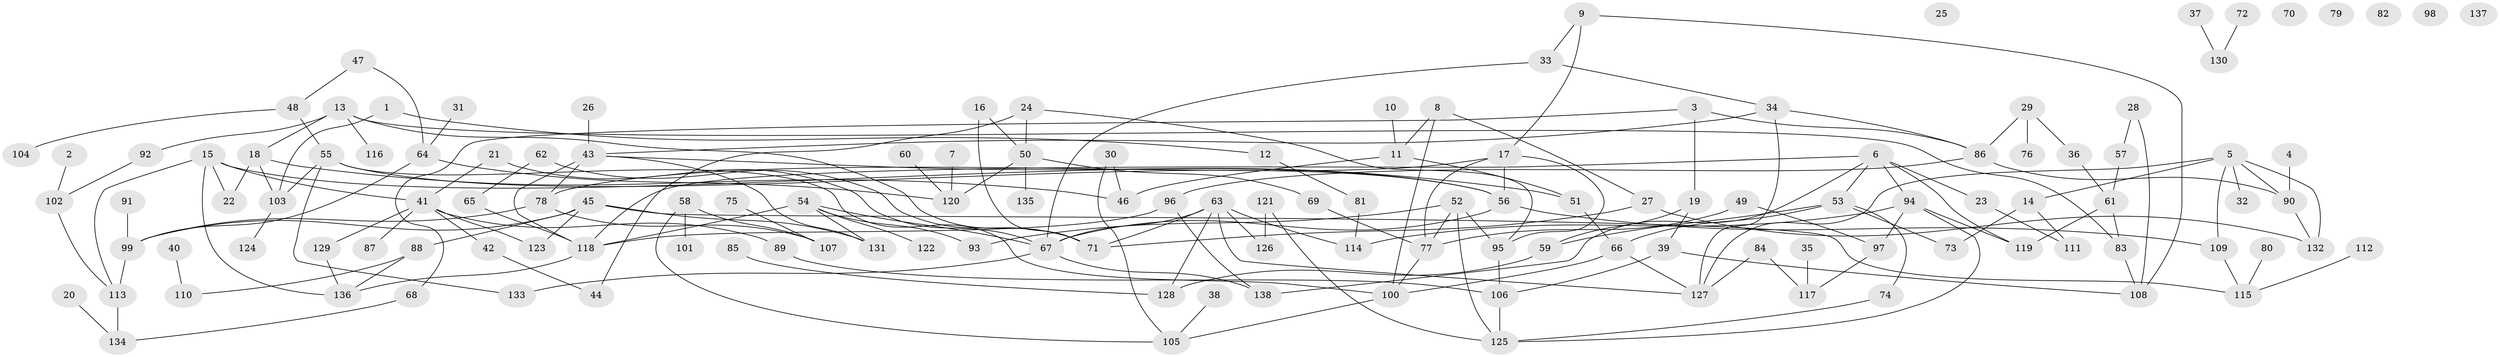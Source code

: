 // Generated by graph-tools (version 1.1) at 2025/39/03/09/25 04:39:20]
// undirected, 138 vertices, 192 edges
graph export_dot {
graph [start="1"]
  node [color=gray90,style=filled];
  1;
  2;
  3;
  4;
  5;
  6;
  7;
  8;
  9;
  10;
  11;
  12;
  13;
  14;
  15;
  16;
  17;
  18;
  19;
  20;
  21;
  22;
  23;
  24;
  25;
  26;
  27;
  28;
  29;
  30;
  31;
  32;
  33;
  34;
  35;
  36;
  37;
  38;
  39;
  40;
  41;
  42;
  43;
  44;
  45;
  46;
  47;
  48;
  49;
  50;
  51;
  52;
  53;
  54;
  55;
  56;
  57;
  58;
  59;
  60;
  61;
  62;
  63;
  64;
  65;
  66;
  67;
  68;
  69;
  70;
  71;
  72;
  73;
  74;
  75;
  76;
  77;
  78;
  79;
  80;
  81;
  82;
  83;
  84;
  85;
  86;
  87;
  88;
  89;
  90;
  91;
  92;
  93;
  94;
  95;
  96;
  97;
  98;
  99;
  100;
  101;
  102;
  103;
  104;
  105;
  106;
  107;
  108;
  109;
  110;
  111;
  112;
  113;
  114;
  115;
  116;
  117;
  118;
  119;
  120;
  121;
  122;
  123;
  124;
  125;
  126;
  127;
  128;
  129;
  130;
  131;
  132;
  133;
  134;
  135;
  136;
  137;
  138;
  1 -- 12;
  1 -- 103;
  2 -- 102;
  3 -- 19;
  3 -- 68;
  3 -- 86;
  4 -- 90;
  5 -- 14;
  5 -- 32;
  5 -- 90;
  5 -- 109;
  5 -- 127;
  5 -- 132;
  6 -- 23;
  6 -- 53;
  6 -- 94;
  6 -- 118;
  6 -- 119;
  6 -- 138;
  7 -- 120;
  8 -- 11;
  8 -- 27;
  8 -- 100;
  9 -- 17;
  9 -- 33;
  9 -- 108;
  10 -- 11;
  11 -- 46;
  11 -- 51;
  12 -- 81;
  13 -- 18;
  13 -- 71;
  13 -- 83;
  13 -- 92;
  13 -- 116;
  14 -- 73;
  14 -- 111;
  15 -- 22;
  15 -- 41;
  15 -- 56;
  15 -- 113;
  15 -- 136;
  16 -- 50;
  16 -- 71;
  17 -- 56;
  17 -- 77;
  17 -- 78;
  17 -- 95;
  18 -- 22;
  18 -- 46;
  18 -- 103;
  19 -- 39;
  19 -- 59;
  20 -- 134;
  21 -- 41;
  21 -- 67;
  23 -- 111;
  24 -- 44;
  24 -- 50;
  24 -- 95;
  26 -- 43;
  27 -- 71;
  27 -- 132;
  28 -- 57;
  28 -- 108;
  29 -- 36;
  29 -- 76;
  29 -- 86;
  30 -- 46;
  30 -- 105;
  31 -- 64;
  33 -- 34;
  33 -- 67;
  34 -- 43;
  34 -- 86;
  34 -- 127;
  35 -- 117;
  36 -- 61;
  37 -- 130;
  38 -- 105;
  39 -- 106;
  39 -- 108;
  40 -- 110;
  41 -- 42;
  41 -- 87;
  41 -- 89;
  41 -- 123;
  41 -- 129;
  42 -- 44;
  43 -- 51;
  43 -- 78;
  43 -- 118;
  43 -- 131;
  45 -- 88;
  45 -- 99;
  45 -- 115;
  45 -- 123;
  45 -- 131;
  47 -- 48;
  47 -- 64;
  48 -- 55;
  48 -- 104;
  49 -- 77;
  49 -- 97;
  50 -- 69;
  50 -- 120;
  50 -- 135;
  51 -- 66;
  52 -- 77;
  52 -- 93;
  52 -- 95;
  52 -- 125;
  53 -- 59;
  53 -- 66;
  53 -- 73;
  53 -- 74;
  54 -- 67;
  54 -- 93;
  54 -- 118;
  54 -- 122;
  54 -- 131;
  55 -- 56;
  55 -- 100;
  55 -- 103;
  55 -- 133;
  56 -- 67;
  56 -- 109;
  57 -- 61;
  58 -- 101;
  58 -- 105;
  58 -- 107;
  59 -- 128;
  60 -- 120;
  61 -- 83;
  61 -- 119;
  62 -- 65;
  62 -- 71;
  63 -- 67;
  63 -- 71;
  63 -- 114;
  63 -- 126;
  63 -- 127;
  63 -- 128;
  64 -- 99;
  64 -- 120;
  65 -- 118;
  66 -- 100;
  66 -- 127;
  67 -- 133;
  67 -- 138;
  68 -- 134;
  69 -- 77;
  72 -- 130;
  74 -- 125;
  75 -- 107;
  77 -- 100;
  78 -- 99;
  78 -- 107;
  80 -- 115;
  81 -- 114;
  83 -- 108;
  84 -- 117;
  84 -- 127;
  85 -- 128;
  86 -- 90;
  86 -- 96;
  88 -- 110;
  88 -- 136;
  89 -- 106;
  90 -- 132;
  91 -- 99;
  92 -- 102;
  94 -- 97;
  94 -- 114;
  94 -- 119;
  94 -- 125;
  95 -- 106;
  96 -- 118;
  96 -- 138;
  97 -- 117;
  99 -- 113;
  100 -- 105;
  102 -- 113;
  103 -- 124;
  106 -- 125;
  109 -- 115;
  112 -- 115;
  113 -- 134;
  118 -- 136;
  121 -- 125;
  121 -- 126;
  129 -- 136;
}
